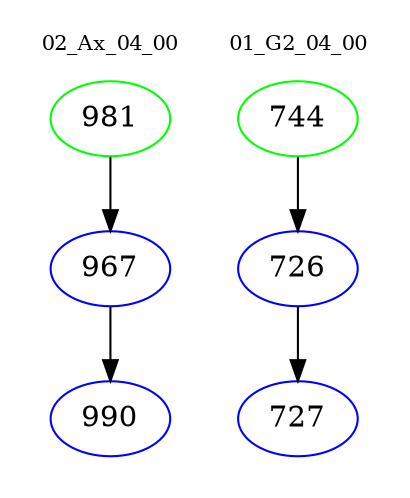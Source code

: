 digraph{
subgraph cluster_0 {
color = white
label = "02_Ax_04_00";
fontsize=10;
T0_981 [label="981", color="green"]
T0_981 -> T0_967 [color="black"]
T0_967 [label="967", color="blue"]
T0_967 -> T0_990 [color="black"]
T0_990 [label="990", color="blue"]
}
subgraph cluster_1 {
color = white
label = "01_G2_04_00";
fontsize=10;
T1_744 [label="744", color="green"]
T1_744 -> T1_726 [color="black"]
T1_726 [label="726", color="blue"]
T1_726 -> T1_727 [color="black"]
T1_727 [label="727", color="blue"]
}
}
